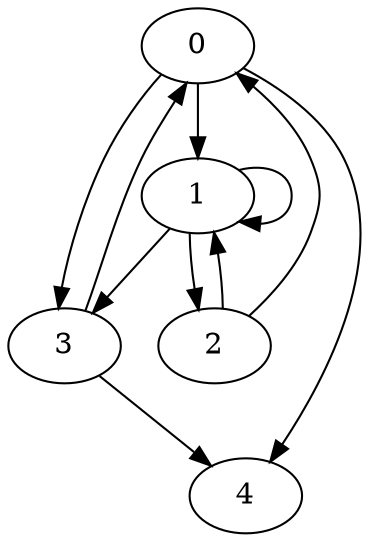 digraph G {
	0 -> 1;
	0 -> 3;
	0 -> 4;
	1 -> 1;
	1 -> 2;
	1 -> 3;
	2 -> 0;
	2 -> 1;
	3 -> 0;
	3 -> 4;
}
